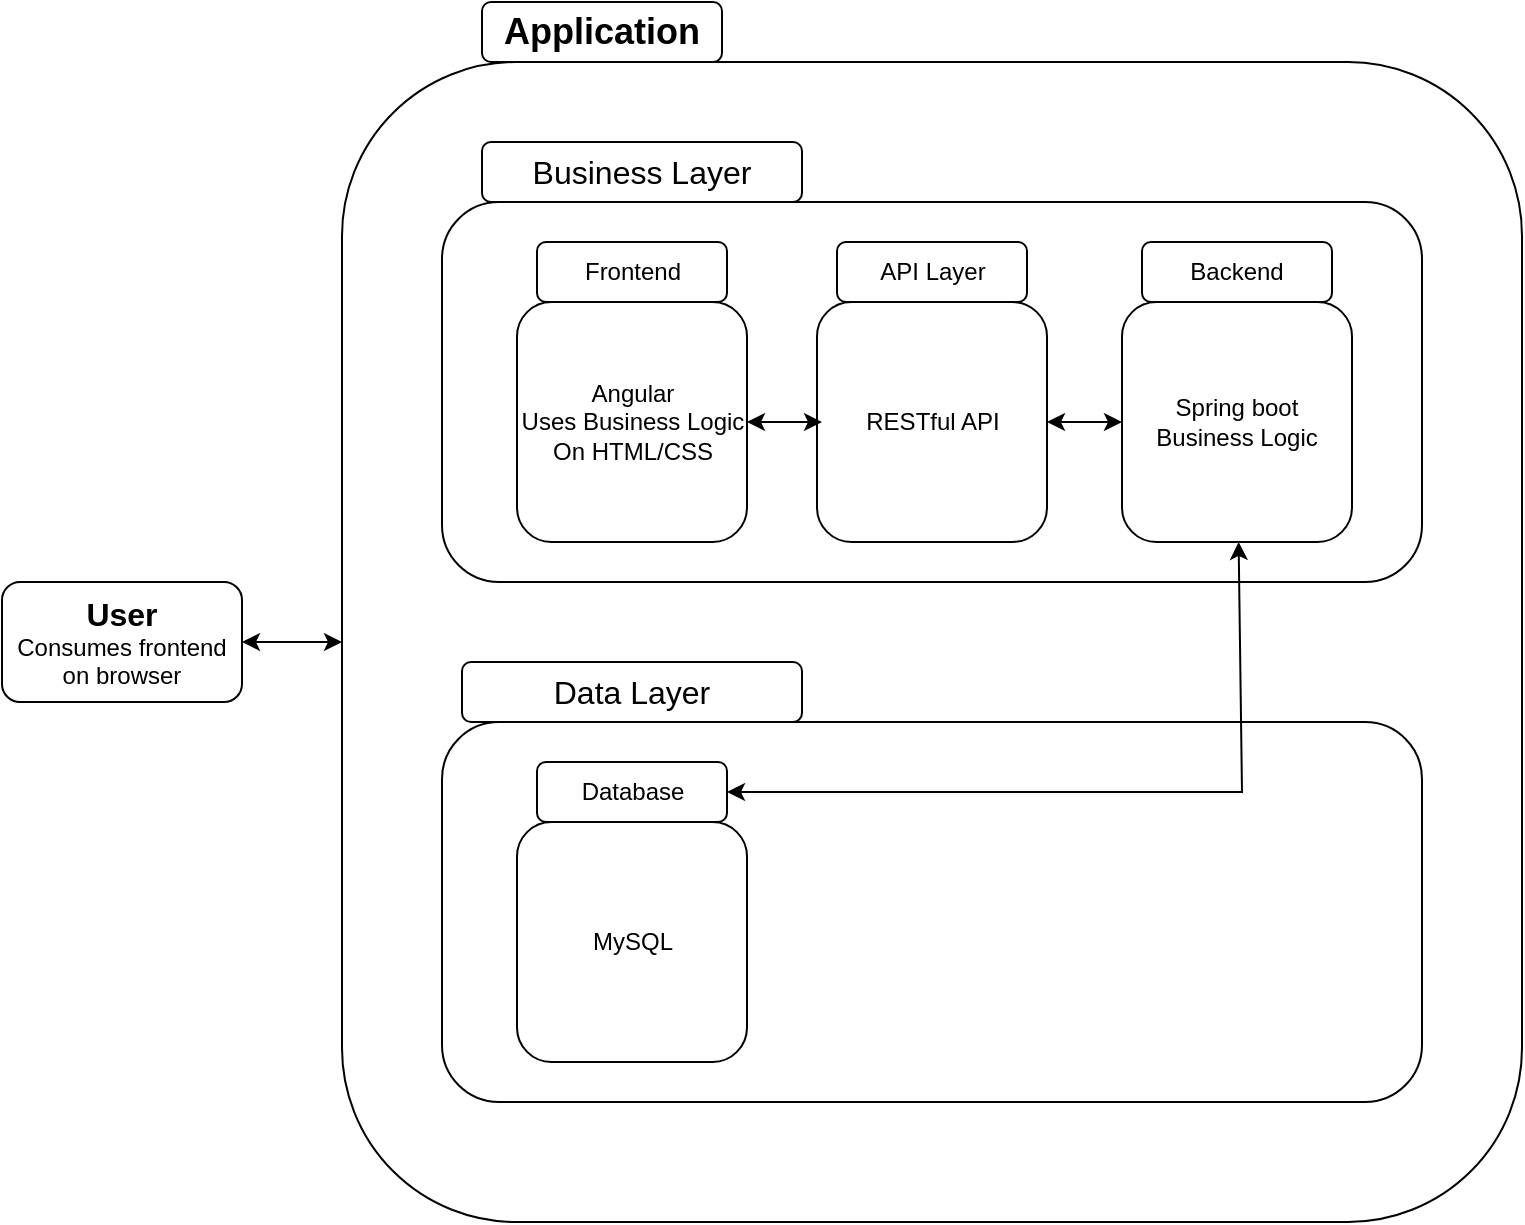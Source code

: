 <mxfile version="21.5.0" type="device">
  <diagram name="Page-1" id="oX06V1nVxl0rRtY0aloO">
    <mxGraphModel dx="1434" dy="844" grid="1" gridSize="10" guides="1" tooltips="1" connect="1" arrows="1" fold="1" page="1" pageScale="1" pageWidth="827" pageHeight="1169" math="0" shadow="0">
      <root>
        <mxCell id="0" />
        <mxCell id="1" parent="0" />
        <mxCell id="Vn5qVq6Pfad9fbkSYJG3-1" value="&lt;font style=&quot;&quot;&gt;&lt;b style=&quot;&quot;&gt;&lt;font style=&quot;font-size: 16px;&quot;&gt;User&lt;/font&gt;&lt;/b&gt;&lt;br&gt;Consumes frontend&lt;br&gt;on browser&lt;br&gt;&lt;/font&gt;" style="rounded=1;whiteSpace=wrap;html=1;" vertex="1" parent="1">
          <mxGeometry x="40" y="390" width="120" height="60" as="geometry" />
        </mxCell>
        <mxCell id="Vn5qVq6Pfad9fbkSYJG3-2" value="" style="rounded=1;whiteSpace=wrap;html=1;" vertex="1" parent="1">
          <mxGeometry x="210" y="130" width="590" height="580" as="geometry" />
        </mxCell>
        <mxCell id="Vn5qVq6Pfad9fbkSYJG3-4" value="&lt;font style=&quot;font-size: 18px;&quot;&gt;&lt;b&gt;Application&lt;/b&gt;&lt;/font&gt;" style="rounded=1;whiteSpace=wrap;html=1;" vertex="1" parent="1">
          <mxGeometry x="280" y="100" width="120" height="30" as="geometry" />
        </mxCell>
        <mxCell id="Vn5qVq6Pfad9fbkSYJG3-6" value="" style="rounded=1;whiteSpace=wrap;html=1;" vertex="1" parent="1">
          <mxGeometry x="260" y="460" width="490" height="190" as="geometry" />
        </mxCell>
        <mxCell id="Vn5qVq6Pfad9fbkSYJG3-7" value="" style="rounded=1;whiteSpace=wrap;html=1;" vertex="1" parent="1">
          <mxGeometry x="260" y="200" width="490" height="190" as="geometry" />
        </mxCell>
        <mxCell id="Vn5qVq6Pfad9fbkSYJG3-8" value="&lt;font style=&quot;font-size: 16px;&quot;&gt;Business Layer&lt;/font&gt;" style="rounded=1;whiteSpace=wrap;html=1;" vertex="1" parent="1">
          <mxGeometry x="280" y="170" width="160" height="30" as="geometry" />
        </mxCell>
        <mxCell id="Vn5qVq6Pfad9fbkSYJG3-9" value="&lt;font style=&quot;font-size: 16px;&quot;&gt;Data Layer&lt;/font&gt;" style="rounded=1;whiteSpace=wrap;html=1;" vertex="1" parent="1">
          <mxGeometry x="270" y="430" width="170" height="30" as="geometry" />
        </mxCell>
        <mxCell id="Vn5qVq6Pfad9fbkSYJG3-10" value="" style="endArrow=classic;startArrow=classic;html=1;rounded=0;exitX=1;exitY=0.5;exitDx=0;exitDy=0;entryX=0;entryY=0.5;entryDx=0;entryDy=0;" edge="1" parent="1" source="Vn5qVq6Pfad9fbkSYJG3-1" target="Vn5qVq6Pfad9fbkSYJG3-2">
          <mxGeometry width="50" height="50" relative="1" as="geometry">
            <mxPoint x="160" y="445" as="sourcePoint" />
            <mxPoint x="210" y="395" as="targetPoint" />
          </mxGeometry>
        </mxCell>
        <mxCell id="Vn5qVq6Pfad9fbkSYJG3-11" value="RESTful API" style="rounded=1;whiteSpace=wrap;html=1;" vertex="1" parent="1">
          <mxGeometry x="447.5" y="250" width="115" height="120" as="geometry" />
        </mxCell>
        <mxCell id="Vn5qVq6Pfad9fbkSYJG3-13" value="API Layer" style="rounded=1;whiteSpace=wrap;html=1;" vertex="1" parent="1">
          <mxGeometry x="457.5" y="220" width="95" height="30" as="geometry" />
        </mxCell>
        <mxCell id="Vn5qVq6Pfad9fbkSYJG3-14" value="Spring boot&lt;br&gt;Business Logic" style="rounded=1;whiteSpace=wrap;html=1;" vertex="1" parent="1">
          <mxGeometry x="600" y="250" width="115" height="120" as="geometry" />
        </mxCell>
        <mxCell id="Vn5qVq6Pfad9fbkSYJG3-15" value="Backend" style="rounded=1;whiteSpace=wrap;html=1;" vertex="1" parent="1">
          <mxGeometry x="610" y="220" width="95" height="30" as="geometry" />
        </mxCell>
        <mxCell id="Vn5qVq6Pfad9fbkSYJG3-16" value="Angular&lt;br&gt;Uses Business Logic&lt;br&gt;On HTML/CSS" style="rounded=1;whiteSpace=wrap;html=1;" vertex="1" parent="1">
          <mxGeometry x="297.5" y="250" width="115" height="120" as="geometry" />
        </mxCell>
        <mxCell id="Vn5qVq6Pfad9fbkSYJG3-17" value="Frontend" style="rounded=1;whiteSpace=wrap;html=1;" vertex="1" parent="1">
          <mxGeometry x="307.5" y="220" width="95" height="30" as="geometry" />
        </mxCell>
        <mxCell id="Vn5qVq6Pfad9fbkSYJG3-18" value="MySQL" style="rounded=1;whiteSpace=wrap;html=1;" vertex="1" parent="1">
          <mxGeometry x="297.5" y="510" width="115" height="120" as="geometry" />
        </mxCell>
        <mxCell id="Vn5qVq6Pfad9fbkSYJG3-19" value="Database" style="rounded=1;whiteSpace=wrap;html=1;" vertex="1" parent="1">
          <mxGeometry x="307.5" y="480" width="95" height="30" as="geometry" />
        </mxCell>
        <mxCell id="Vn5qVq6Pfad9fbkSYJG3-22" value="" style="endArrow=classic;startArrow=classic;html=1;rounded=0;" edge="1" parent="1" source="Vn5qVq6Pfad9fbkSYJG3-19" target="Vn5qVq6Pfad9fbkSYJG3-14">
          <mxGeometry width="50" height="50" relative="1" as="geometry">
            <mxPoint x="390" y="450" as="sourcePoint" />
            <mxPoint x="440" y="400" as="targetPoint" />
            <Array as="points">
              <mxPoint x="660" y="495" />
            </Array>
          </mxGeometry>
        </mxCell>
        <mxCell id="Vn5qVq6Pfad9fbkSYJG3-23" value="" style="endArrow=classic;startArrow=classic;html=1;rounded=0;entryX=0;entryY=0.5;entryDx=0;entryDy=0;exitX=1;exitY=0.5;exitDx=0;exitDy=0;" edge="1" parent="1" source="Vn5qVq6Pfad9fbkSYJG3-11" target="Vn5qVq6Pfad9fbkSYJG3-14">
          <mxGeometry width="50" height="50" relative="1" as="geometry">
            <mxPoint x="390" y="450" as="sourcePoint" />
            <mxPoint x="440" y="400" as="targetPoint" />
          </mxGeometry>
        </mxCell>
        <mxCell id="Vn5qVq6Pfad9fbkSYJG3-24" value="" style="endArrow=classic;startArrow=classic;html=1;rounded=0;" edge="1" parent="1" source="Vn5qVq6Pfad9fbkSYJG3-16">
          <mxGeometry width="50" height="50" relative="1" as="geometry">
            <mxPoint x="573" y="320" as="sourcePoint" />
            <mxPoint x="450" y="310" as="targetPoint" />
          </mxGeometry>
        </mxCell>
      </root>
    </mxGraphModel>
  </diagram>
</mxfile>
